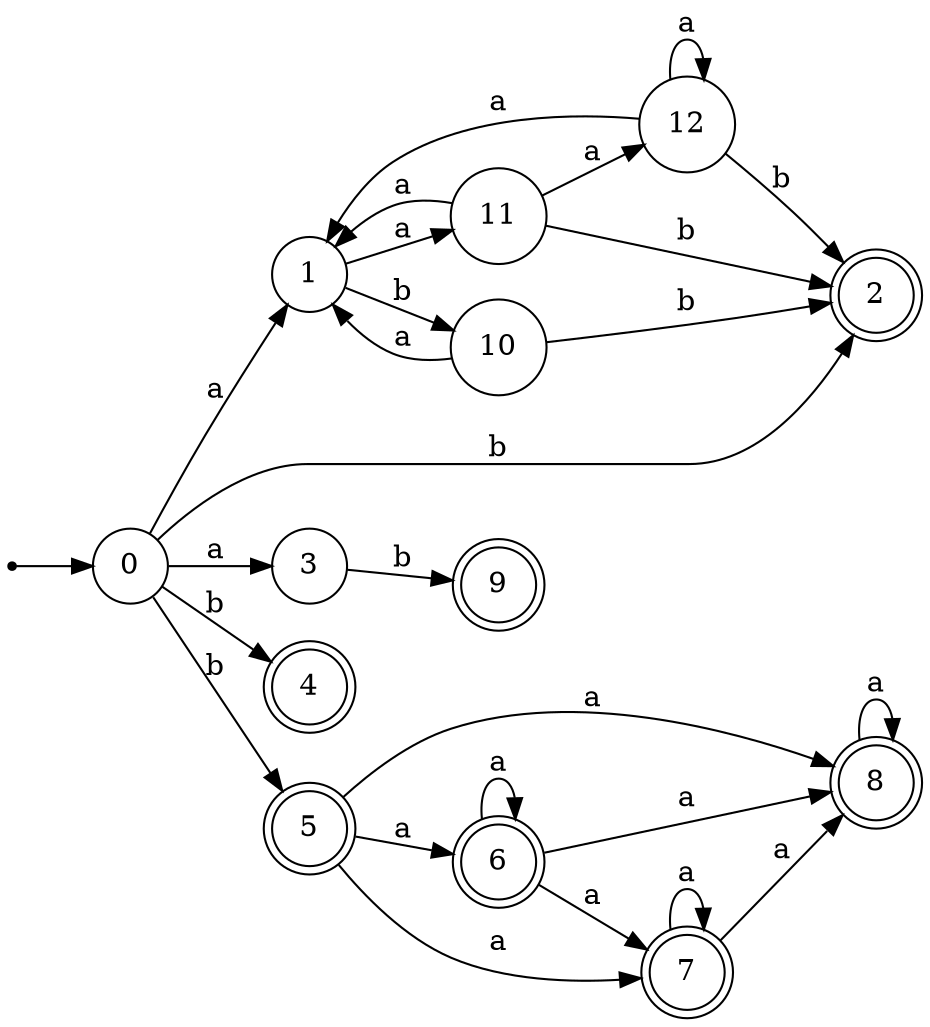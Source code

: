 digraph finite_state_machine {
rankdir=LR;
size="20,20";
node [shape = point]; "dummy0"
node [shape = circle]; "0";
"dummy0" -> "0";
node [shape = circle]; "1";
node [shape = doublecircle]; "2";node [shape = circle]; "3";
node [shape = doublecircle]; "4";node [shape = doublecircle]; "5";node [shape = doublecircle]; "6";node [shape = doublecircle]; "7";node [shape = doublecircle]; "8";node [shape = doublecircle]; "9";node [shape = circle]; "10";
node [shape = circle]; "11";
node [shape = circle]; "12";
"0" -> "1" [label = "a"];
 "0" -> "3" [label = "a"];
 "0" -> "2" [label = "b"];
 "0" -> "4" [label = "b"];
 "0" -> "5" [label = "b"];
 "5" -> "8" [label = "a"];
 "5" -> "6" [label = "a"];
 "5" -> "7" [label = "a"];
 "8" -> "8" [label = "a"];
 "7" -> "8" [label = "a"];
 "7" -> "7" [label = "a"];
 "6" -> "8" [label = "a"];
 "6" -> "6" [label = "a"];
 "6" -> "7" [label = "a"];
 "3" -> "9" [label = "b"];
 "1" -> "10" [label = "b"];
 "1" -> "11" [label = "a"];
 "11" -> "1" [label = "a"];
 "11" -> "12" [label = "a"];
 "11" -> "2" [label = "b"];
 "12" -> "1" [label = "a"];
 "12" -> "12" [label = "a"];
 "12" -> "2" [label = "b"];
 "10" -> "1" [label = "a"];
 "10" -> "2" [label = "b"];
 }
